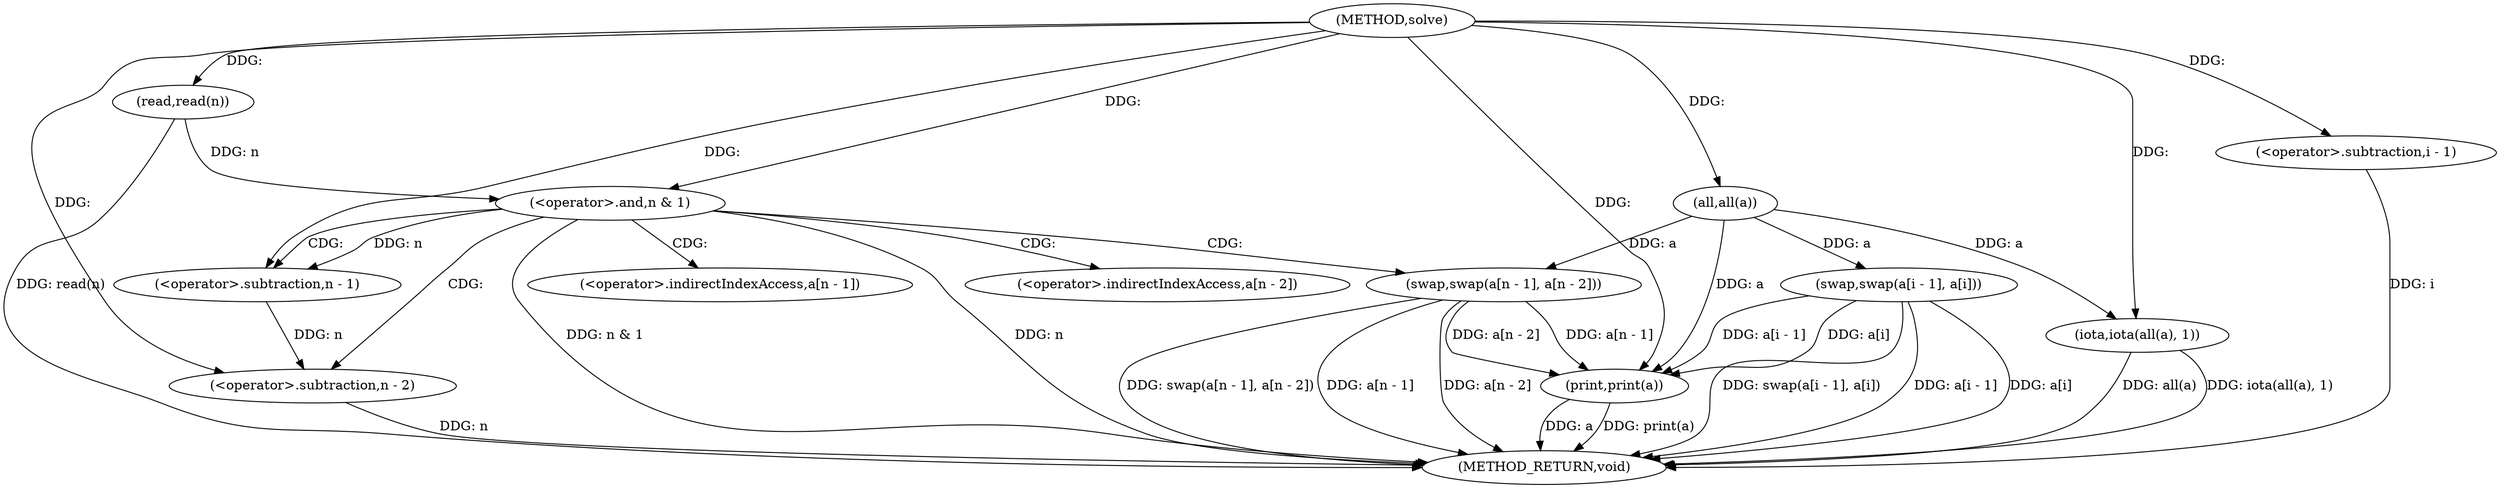 digraph "solve" {  
"1000284" [label = "(METHOD,solve)" ]
"1000321" [label = "(METHOD_RETURN,void)" ]
"1000287" [label = "(read,read(n))" ]
"1000290" [label = "(iota,iota(all(a), 1))" ]
"1000319" [label = "(print,print(a))" ]
"1000295" [label = "(swap,swap(a[i - 1], a[i]))" ]
"1000305" [label = "(<operator>.and,n & 1)" ]
"1000308" [label = "(swap,swap(a[n - 1], a[n - 2]))" ]
"1000291" [label = "(all,all(a))" ]
"1000298" [label = "(<operator>.subtraction,i - 1)" ]
"1000311" [label = "(<operator>.subtraction,n - 1)" ]
"1000316" [label = "(<operator>.subtraction,n - 2)" ]
"1000309" [label = "(<operator>.indirectIndexAccess,a[n - 1])" ]
"1000314" [label = "(<operator>.indirectIndexAccess,a[n - 2])" ]
  "1000287" -> "1000321"  [ label = "DDG: read(n)"] 
  "1000290" -> "1000321"  [ label = "DDG: all(a)"] 
  "1000290" -> "1000321"  [ label = "DDG: iota(all(a), 1)"] 
  "1000298" -> "1000321"  [ label = "DDG: i"] 
  "1000295" -> "1000321"  [ label = "DDG: a[i - 1]"] 
  "1000295" -> "1000321"  [ label = "DDG: a[i]"] 
  "1000295" -> "1000321"  [ label = "DDG: swap(a[i - 1], a[i])"] 
  "1000305" -> "1000321"  [ label = "DDG: n"] 
  "1000305" -> "1000321"  [ label = "DDG: n & 1"] 
  "1000308" -> "1000321"  [ label = "DDG: a[n - 1]"] 
  "1000316" -> "1000321"  [ label = "DDG: n"] 
  "1000308" -> "1000321"  [ label = "DDG: a[n - 2]"] 
  "1000308" -> "1000321"  [ label = "DDG: swap(a[n - 1], a[n - 2])"] 
  "1000319" -> "1000321"  [ label = "DDG: a"] 
  "1000319" -> "1000321"  [ label = "DDG: print(a)"] 
  "1000284" -> "1000287"  [ label = "DDG: "] 
  "1000291" -> "1000290"  [ label = "DDG: a"] 
  "1000284" -> "1000290"  [ label = "DDG: "] 
  "1000291" -> "1000319"  [ label = "DDG: a"] 
  "1000295" -> "1000319"  [ label = "DDG: a[i - 1]"] 
  "1000295" -> "1000319"  [ label = "DDG: a[i]"] 
  "1000308" -> "1000319"  [ label = "DDG: a[n - 1]"] 
  "1000308" -> "1000319"  [ label = "DDG: a[n - 2]"] 
  "1000284" -> "1000319"  [ label = "DDG: "] 
  "1000284" -> "1000291"  [ label = "DDG: "] 
  "1000291" -> "1000295"  [ label = "DDG: a"] 
  "1000287" -> "1000305"  [ label = "DDG: n"] 
  "1000284" -> "1000305"  [ label = "DDG: "] 
  "1000291" -> "1000308"  [ label = "DDG: a"] 
  "1000284" -> "1000298"  [ label = "DDG: "] 
  "1000305" -> "1000311"  [ label = "DDG: n"] 
  "1000284" -> "1000311"  [ label = "DDG: "] 
  "1000311" -> "1000316"  [ label = "DDG: n"] 
  "1000284" -> "1000316"  [ label = "DDG: "] 
  "1000305" -> "1000316"  [ label = "CDG: "] 
  "1000305" -> "1000309"  [ label = "CDG: "] 
  "1000305" -> "1000308"  [ label = "CDG: "] 
  "1000305" -> "1000314"  [ label = "CDG: "] 
  "1000305" -> "1000311"  [ label = "CDG: "] 
}

